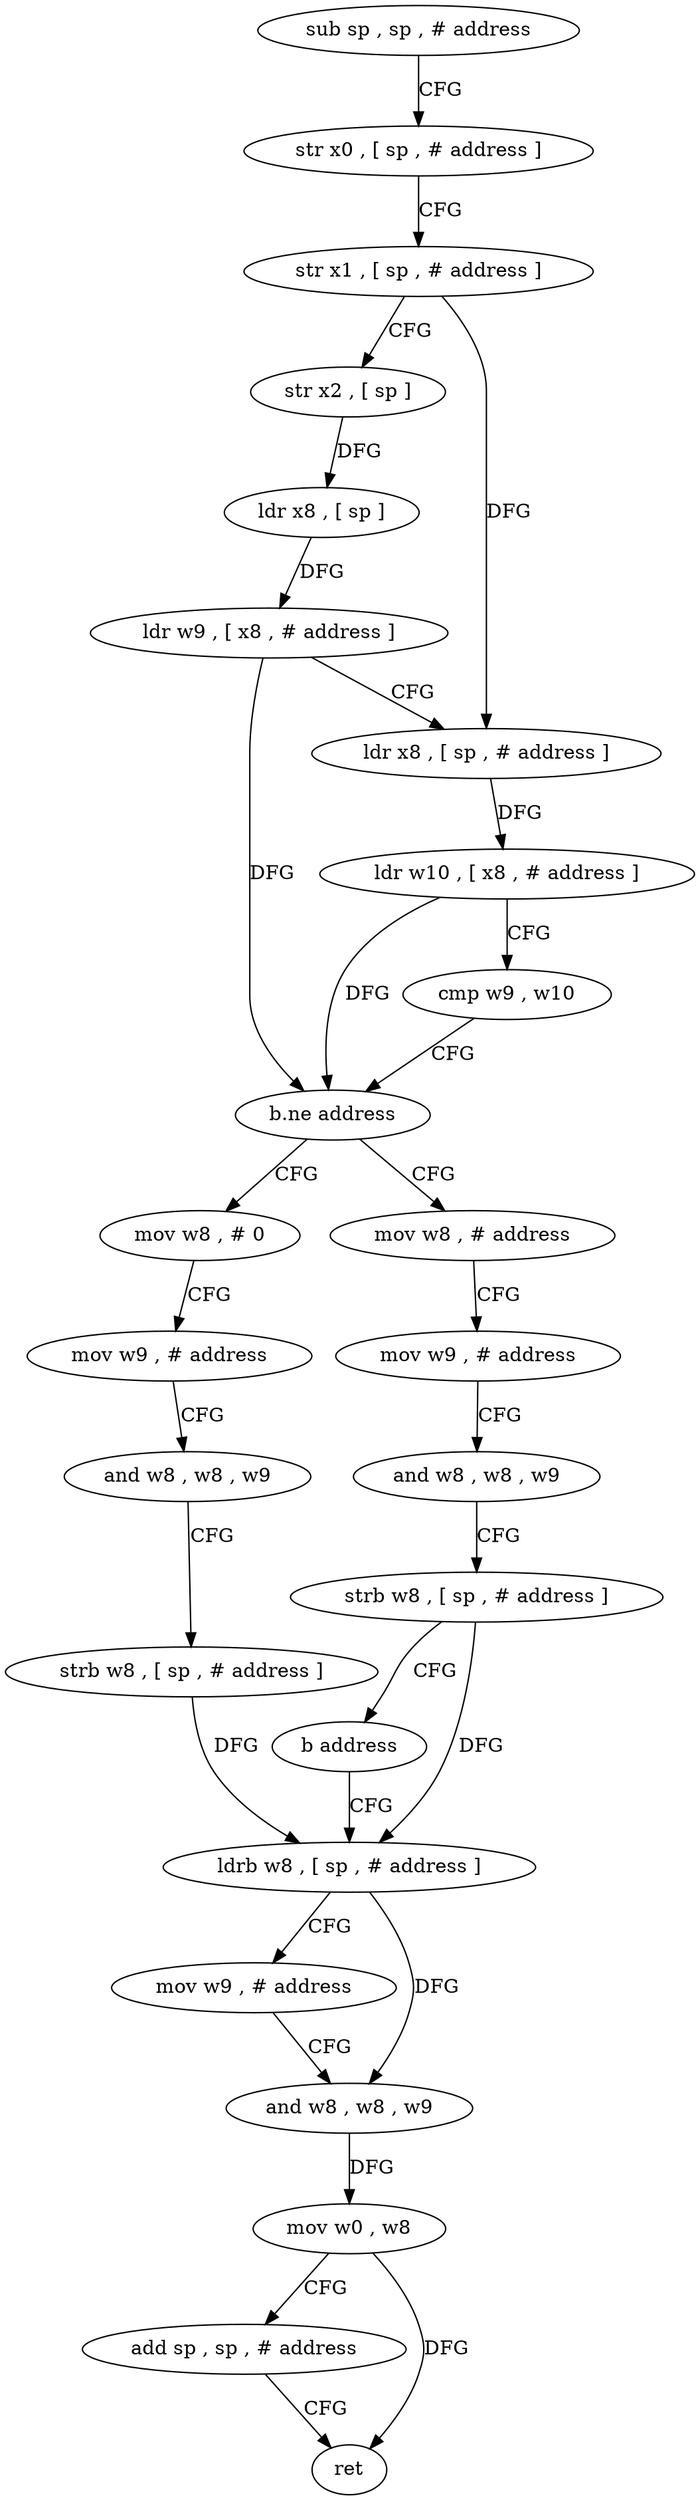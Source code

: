 digraph "func" {
"4218060" [label = "sub sp , sp , # address" ]
"4218064" [label = "str x0 , [ sp , # address ]" ]
"4218068" [label = "str x1 , [ sp , # address ]" ]
"4218072" [label = "str x2 , [ sp ]" ]
"4218076" [label = "ldr x8 , [ sp ]" ]
"4218080" [label = "ldr w9 , [ x8 , # address ]" ]
"4218084" [label = "ldr x8 , [ sp , # address ]" ]
"4218088" [label = "ldr w10 , [ x8 , # address ]" ]
"4218092" [label = "cmp w9 , w10" ]
"4218096" [label = "b.ne address" ]
"4218120" [label = "mov w8 , # 0" ]
"4218100" [label = "mov w8 , # address" ]
"4218124" [label = "mov w9 , # address" ]
"4218128" [label = "and w8 , w8 , w9" ]
"4218132" [label = "strb w8 , [ sp , # address ]" ]
"4218136" [label = "ldrb w8 , [ sp , # address ]" ]
"4218104" [label = "mov w9 , # address" ]
"4218108" [label = "and w8 , w8 , w9" ]
"4218112" [label = "strb w8 , [ sp , # address ]" ]
"4218116" [label = "b address" ]
"4218140" [label = "mov w9 , # address" ]
"4218144" [label = "and w8 , w8 , w9" ]
"4218148" [label = "mov w0 , w8" ]
"4218152" [label = "add sp , sp , # address" ]
"4218156" [label = "ret" ]
"4218060" -> "4218064" [ label = "CFG" ]
"4218064" -> "4218068" [ label = "CFG" ]
"4218068" -> "4218072" [ label = "CFG" ]
"4218068" -> "4218084" [ label = "DFG" ]
"4218072" -> "4218076" [ label = "DFG" ]
"4218076" -> "4218080" [ label = "DFG" ]
"4218080" -> "4218084" [ label = "CFG" ]
"4218080" -> "4218096" [ label = "DFG" ]
"4218084" -> "4218088" [ label = "DFG" ]
"4218088" -> "4218092" [ label = "CFG" ]
"4218088" -> "4218096" [ label = "DFG" ]
"4218092" -> "4218096" [ label = "CFG" ]
"4218096" -> "4218120" [ label = "CFG" ]
"4218096" -> "4218100" [ label = "CFG" ]
"4218120" -> "4218124" [ label = "CFG" ]
"4218100" -> "4218104" [ label = "CFG" ]
"4218124" -> "4218128" [ label = "CFG" ]
"4218128" -> "4218132" [ label = "CFG" ]
"4218132" -> "4218136" [ label = "DFG" ]
"4218136" -> "4218140" [ label = "CFG" ]
"4218136" -> "4218144" [ label = "DFG" ]
"4218104" -> "4218108" [ label = "CFG" ]
"4218108" -> "4218112" [ label = "CFG" ]
"4218112" -> "4218116" [ label = "CFG" ]
"4218112" -> "4218136" [ label = "DFG" ]
"4218116" -> "4218136" [ label = "CFG" ]
"4218140" -> "4218144" [ label = "CFG" ]
"4218144" -> "4218148" [ label = "DFG" ]
"4218148" -> "4218152" [ label = "CFG" ]
"4218148" -> "4218156" [ label = "DFG" ]
"4218152" -> "4218156" [ label = "CFG" ]
}
